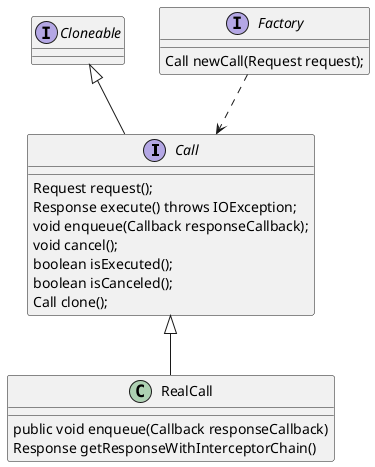 @startuml

interface Call extends Cloneable {
Request request();
Response execute() throws IOException;
void enqueue(Callback responseCallback);
void cancel();
boolean isExecuted();
boolean isCanceled();
Call clone();

}
interface Factory {
    Call newCall(Request request);
}

Factory ..> Call

Call <|-- RealCall
class RealCall{
public void enqueue(Callback responseCallback)
Response getResponseWithInterceptorChain()


}
@enduml